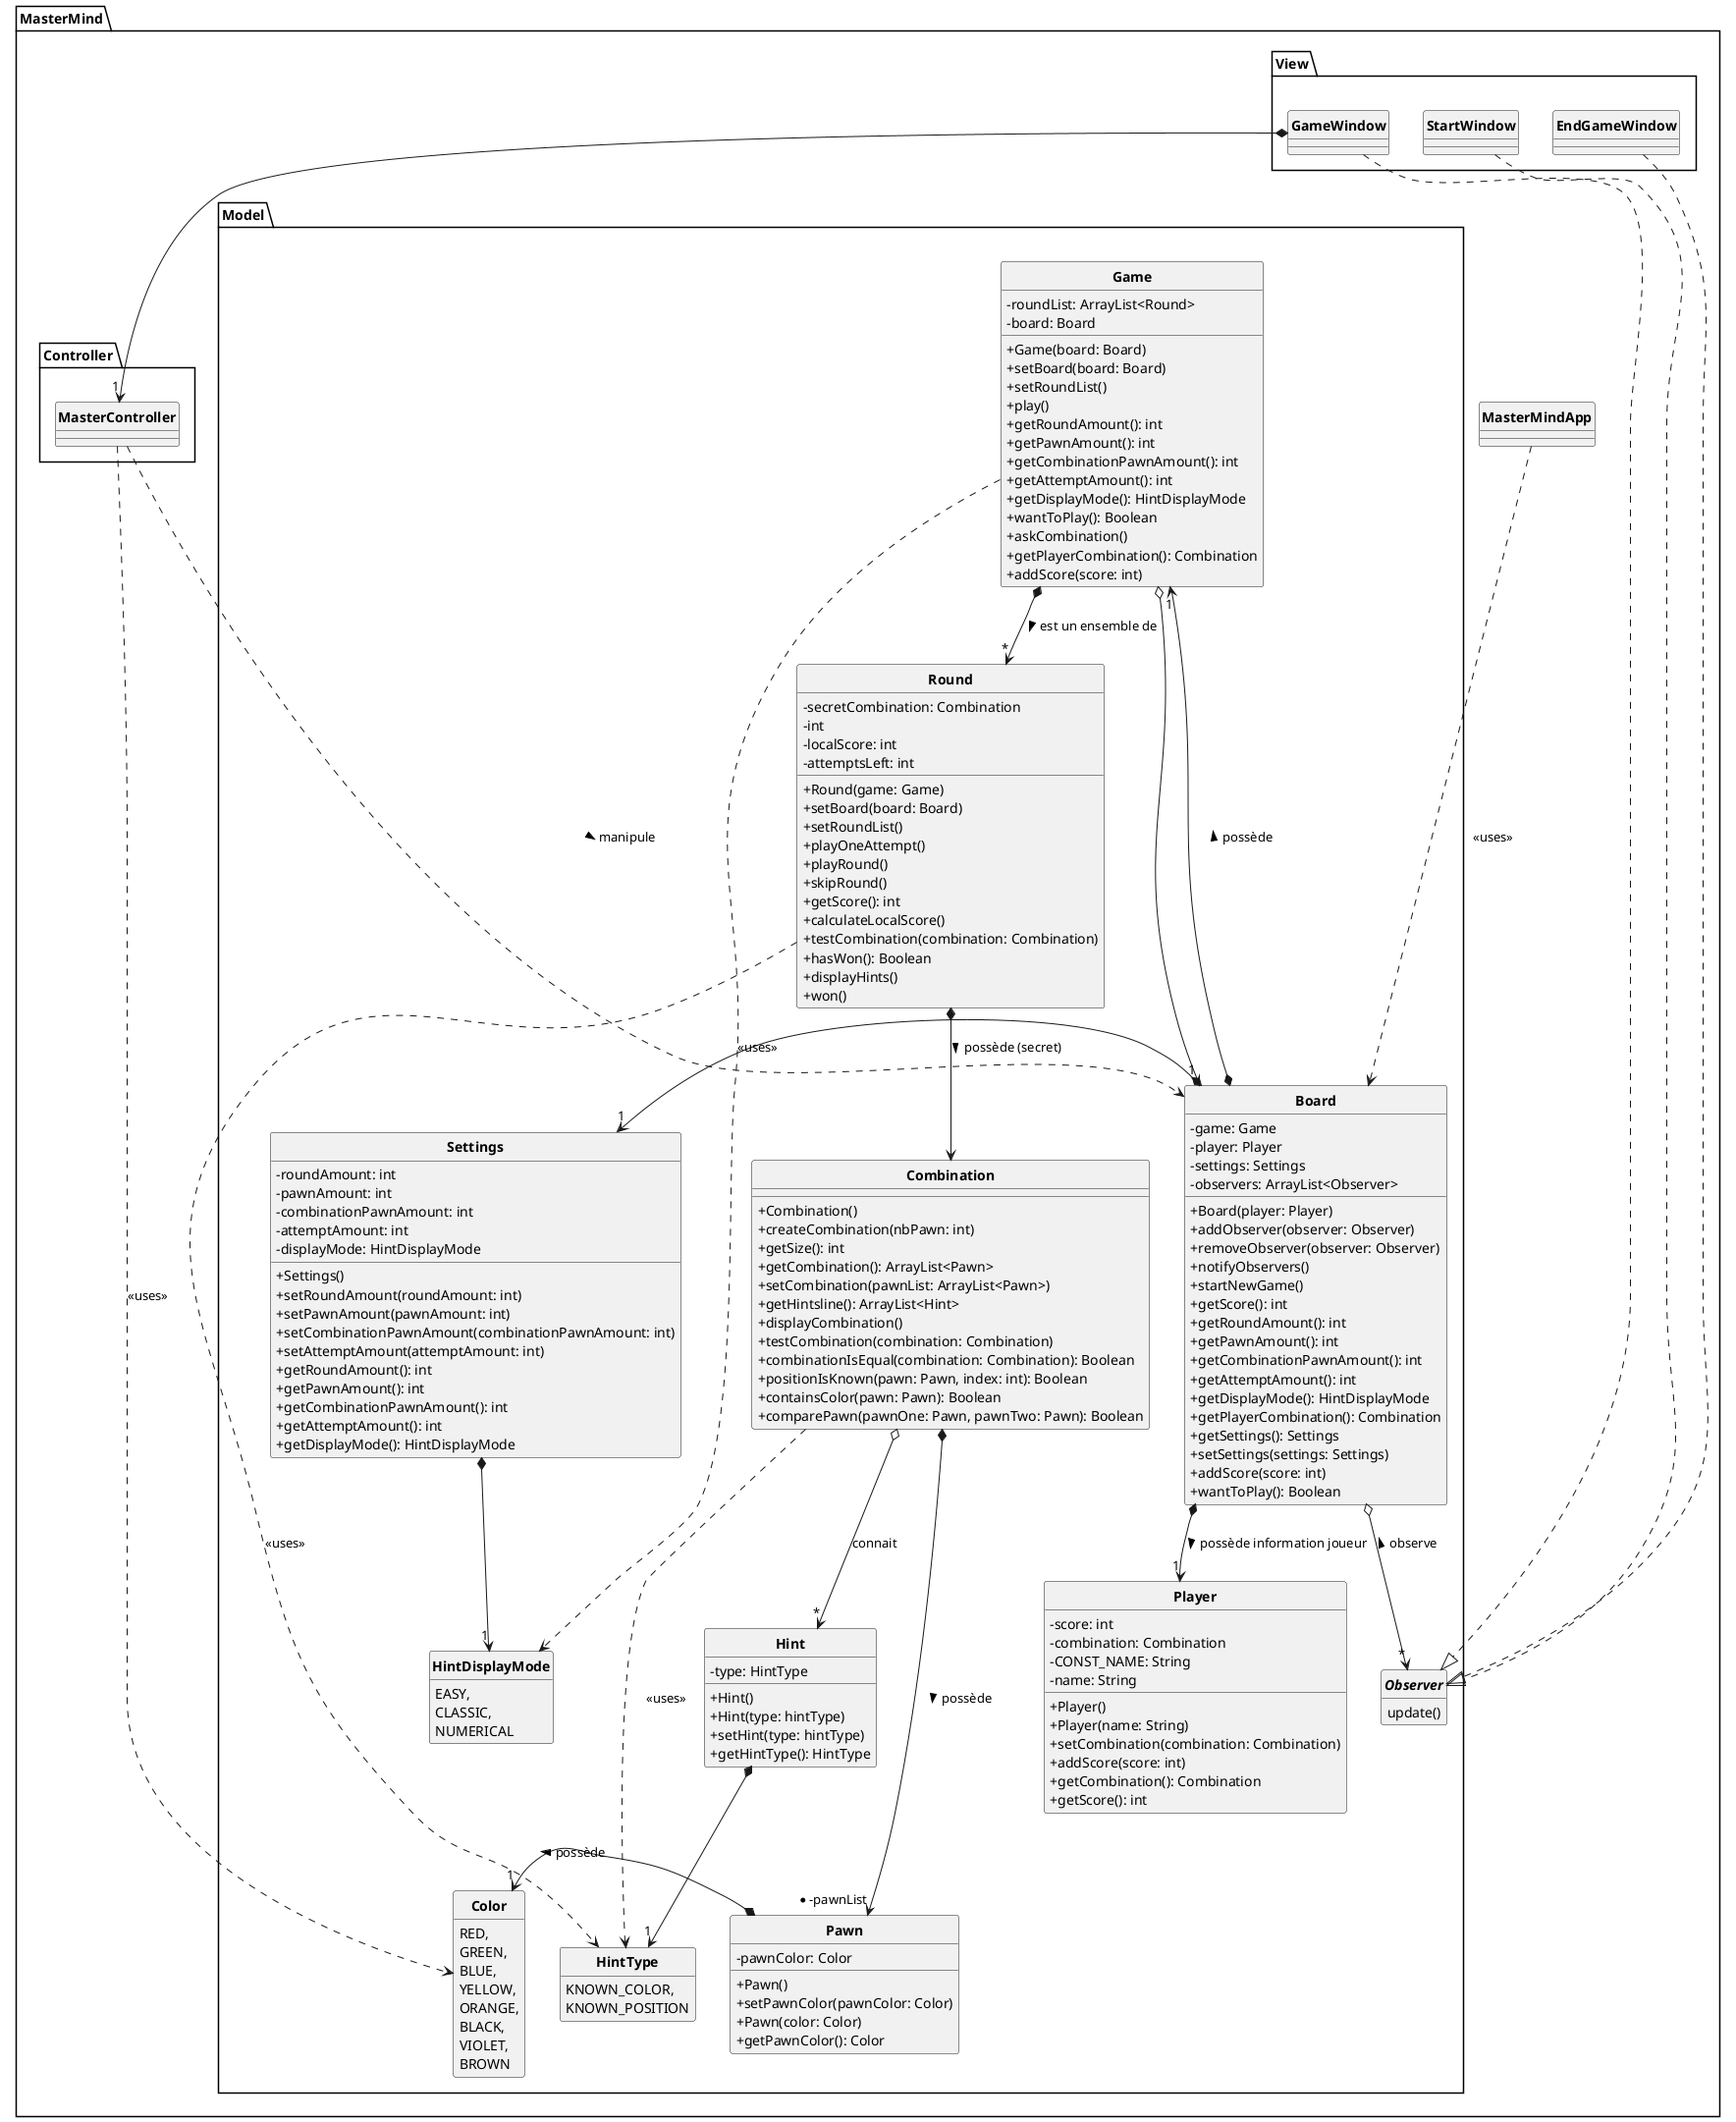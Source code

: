 @startuml
'https://plantuml.com/class-diagram
skinparam style strictuml
skinparam classAttributeIconSize 0
skinparam classFontStyle Bold
hide enum methods
hide interface attributes

package MasterMind{
    class MasterMindApp{
    }
        package Controller{
            class MasterController{
            }
        }
        package Model {
class Board {
    - game: Game
    - player: Player
    - settings: Settings
    - observers: ArrayList<Observer>

    + Board(player: Player)
    + addObserver(observer: Observer)
    + removeObserver(observer: Observer)
    + notifyObservers()
    + startNewGame()
    + getScore(): int
    + getRoundAmount(): int
    + getPawnAmount(): int
    + getCombinationPawnAmount(): int
    + getAttemptAmount(): int
    + getDisplayMode(): HintDisplayMode
    + getPlayerCombination(): Combination
    + getSettings(): Settings
    + setSettings(settings: Settings)
    + addScore(score: int)
    + wantToPlay(): Boolean
}

class Settings {
    - roundAmount: int
    - pawnAmount: int
    - combinationPawnAmount: int
    - attemptAmount: int
    - displayMode: HintDisplayMode

    + Settings()
    + setRoundAmount(roundAmount: int)
    + setPawnAmount(pawnAmount: int)
    + setCombinationPawnAmount(combinationPawnAmount: int)
    + setAttemptAmount(attemptAmount: int)
    + getRoundAmount(): int
    + getPawnAmount(): int
    + getCombinationPawnAmount(): int
    + getAttemptAmount(): int
    + getDisplayMode(): HintDisplayMode
}

class Game {
    - roundList: ArrayList<Round>
    - board: Board

    + Game(board: Board)
    + setBoard(board: Board)
    + setRoundList()
    + play()
    + getRoundAmount(): int
    + getPawnAmount(): int
    + getCombinationPawnAmount(): int
    + getAttemptAmount(): int
    + getDisplayMode(): HintDisplayMode
    + wantToPlay(): Boolean
    + askCombination()
    + getPlayerCombination(): Combination
    + addScore(score: int)
}

class Round {
    - secretCombination: Combination
    - int
    - localScore: int
    - attemptsLeft: int

    + Round(game: Game)
    + setBoard(board: Board)
    + setRoundList()
    + playOneAttempt()
    + playRound()
    + skipRound()
    + getScore(): int
    + calculateLocalScore()
    + testCombination(combination: Combination)
    + hasWon(): Boolean
    + displayHints()
    + won()
}

class Player {
    - score: int
    - combination: Combination
    - CONST_NAME: String
    - name: String

    + Player()
    + Player(name: String)
    + setCombination(combination: Combination)
    + addScore(score: int)
    + getCombination(): Combination
    + getScore(): int
}

class Combination {

    + Combination()
    + createCombination(nbPawn: int)
    + getSize(): int
    + getCombination(): ArrayList<Pawn>
    + setCombination(pawnList: ArrayList<Pawn>)
    + getHintsline(): ArrayList<Hint>
    + displayCombination()
    + testCombination(combination: Combination)
    + combinationIsEqual(combination: Combination): Boolean
    + positionIsKnown(pawn: Pawn, index: int): Boolean
    + containsColor(pawn: Pawn): Boolean
    + comparePawn(pawnOne: Pawn, pawnTwo: Pawn): Boolean
}

class Hint {
    - type: HintType

    + Hint()
    + Hint(type: hintType)
    + setHint(type: hintType)
    + getHintType(): HintType
}
enum HintType {
    KNOWN_COLOR,
    KNOWN_POSITION
}
class Pawn {
    - pawnColor: Color
    + Pawn()
    + setPawnColor(pawnColor: Color)
    + Pawn(color: Color)
    + getPawnColor(): Color
}

enum Color {
    RED,
    GREEN,
    BLUE,
    YELLOW,
    ORANGE,
    BLACK,
    VIOLET,
    BROWN
}

enum HintDisplayMode {
    EASY,
    CLASSIC,
    NUMERICAL
}

interface Observer {
    update()
}
        }
        package View {
            class GameWindow {
            }
            class StartWindow{
            }
            class EndGameWindow{
            }
        }
}
'Base pas ouf mais c'est un début'
'####VUES####'
GameWindow  *--> "1" MasterController
GameWindow ...|> Observer
StartWindow ...|> Observer
EndGameWindow ...|> Observer
'####MODEL####'
Combination  *---> "* -pawnList" Pawn : > possède
Pawn  *-> "1"Color : > possède
Game  *--> "*"Round : > est un ensemble de
Board  o--> "*"Observer : < observe
Round *--> Combination : > possède (secret)
Board  *---> "1" Game : > possède
Board  *-> "1"Settings
Settings  *--> "1"HintDisplayMode
Board  *--> "1"Player : > possède information joueur
Combination  o--> "*"Hint : connait
Hint  *--> "1" HintType
Combination ...> HintType : <<uses>>
Round ...> HintType : <<uses>>
MasterController ...> Color : <<uses>>
Game ...> HintDisplayMode : <<uses>>
Game  o--> "1" Board
'retirer les arg non primitif + ajout si privé dans agregats et compo'
'####CONTROLLER####'
MasterController ...> Board : > manipule
'####MAIN####'
MasterMindApp ...> Board : <<uses>>
@enduml
